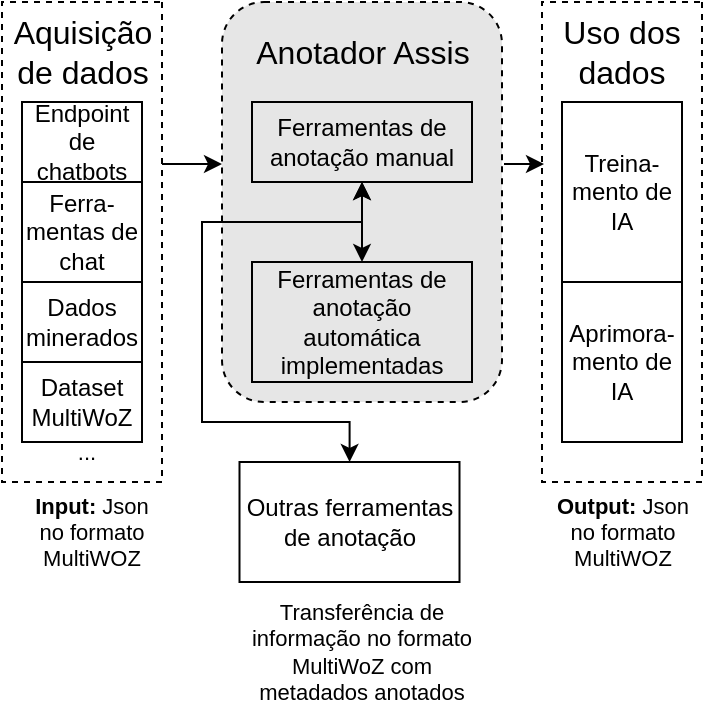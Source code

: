 <mxfile version="20.7.2" type="github">
  <diagram id="oAJdKiYyYe6bpVS6prKH" name="Page-1">
    <mxGraphModel dx="1434" dy="710" grid="1" gridSize="10" guides="1" tooltips="1" connect="1" arrows="1" fold="1" page="1" pageScale="1" pageWidth="850" pageHeight="1100" math="0" shadow="0">
      <root>
        <mxCell id="0" />
        <mxCell id="1" parent="0" />
        <mxCell id="uoHW2_MDEuEodbXvVXq1-7" value="" style="rounded=1;whiteSpace=wrap;html=1;dashed=1;fillColor=#E6E6E6;" parent="1" vertex="1">
          <mxGeometry x="440" y="80" width="140" height="200" as="geometry" />
        </mxCell>
        <mxCell id="uoHW2_MDEuEodbXvVXq1-6" value="" style="rounded=1;whiteSpace=wrap;html=1;dashed=1;rotation=0;direction=south;arcSize=0;fillColor=none;" parent="1" vertex="1">
          <mxGeometry x="330" y="80" width="80" height="240" as="geometry" />
        </mxCell>
        <mxCell id="uoHW2_MDEuEodbXvVXq1-1" value="Ferra-mentas de chat" style="rounded=0;whiteSpace=wrap;html=1;" parent="1" vertex="1">
          <mxGeometry x="340" y="170" width="60" height="50" as="geometry" />
        </mxCell>
        <mxCell id="uoHW2_MDEuEodbXvVXq1-2" value="Dados minerados" style="rounded=0;whiteSpace=wrap;html=1;" parent="1" vertex="1">
          <mxGeometry x="340" y="220" width="60" height="40" as="geometry" />
        </mxCell>
        <mxCell id="uoHW2_MDEuEodbXvVXq1-3" value="Endpoint de chatbots" style="rounded=0;whiteSpace=wrap;html=1;" parent="1" vertex="1">
          <mxGeometry x="340" y="130" width="60" height="40" as="geometry" />
        </mxCell>
        <mxCell id="uoHW2_MDEuEodbXvVXq1-4" value="&lt;div&gt;Dataset MultiWoZ&lt;br&gt;&lt;/div&gt;" style="rounded=0;whiteSpace=wrap;html=1;" parent="1" vertex="1">
          <mxGeometry x="340" y="260" width="60" height="40" as="geometry" />
        </mxCell>
        <mxCell id="uoHW2_MDEuEodbXvVXq1-10" value="Aquisição de dados" style="text;html=1;strokeColor=none;fillColor=none;align=center;verticalAlign=middle;whiteSpace=wrap;rounded=0;dashed=1;fontSize=16;" parent="1" vertex="1">
          <mxGeometry x="333.75" y="90" width="72.5" height="30" as="geometry" />
        </mxCell>
        <mxCell id="uoHW2_MDEuEodbXvVXq1-12" value="Anotador Assis" style="text;html=1;strokeColor=none;fillColor=none;align=center;verticalAlign=middle;whiteSpace=wrap;rounded=0;dashed=1;fontSize=16;" parent="1" vertex="1">
          <mxGeometry x="448.75" y="90" width="122.5" height="30" as="geometry" />
        </mxCell>
        <mxCell id="uoHW2_MDEuEodbXvVXq1-14" value="Ferramentas de anotação automática implementadas" style="rounded=0;whiteSpace=wrap;html=1;fillColor=none;" parent="1" vertex="1">
          <mxGeometry x="455" y="210" width="110" height="60" as="geometry" />
        </mxCell>
        <mxCell id="uoHW2_MDEuEodbXvVXq1-18" value="&lt;b&gt;Input:&lt;/b&gt; Json no formato MultiWOZ" style="text;html=1;strokeColor=none;fillColor=none;align=center;verticalAlign=middle;whiteSpace=wrap;rounded=0;dashed=1;fontSize=11;" parent="1" vertex="1">
          <mxGeometry x="345" y="330" width="60" height="30" as="geometry" />
        </mxCell>
        <mxCell id="uoHW2_MDEuEodbXvVXq1-21" value="Transferência de informação no formato MultiWoZ com metadados anotados" style="text;html=1;strokeColor=none;fillColor=none;align=center;verticalAlign=middle;whiteSpace=wrap;rounded=0;dashed=1;fontSize=11;" parent="1" vertex="1">
          <mxGeometry x="451.88" y="390" width="116.25" height="30" as="geometry" />
        </mxCell>
        <mxCell id="dfSitunsThZcjfo4dWiY-4" value="" style="rounded=1;whiteSpace=wrap;html=1;dashed=1;rotation=0;direction=south;arcSize=0;fillColor=none;" vertex="1" parent="1">
          <mxGeometry x="600" y="80" width="80" height="240" as="geometry" />
        </mxCell>
        <mxCell id="dfSitunsThZcjfo4dWiY-7" value="&lt;div&gt;Uso dos &lt;br&gt;&lt;/div&gt;&lt;div&gt;dados&lt;br&gt;&lt;/div&gt;" style="text;html=1;strokeColor=none;fillColor=none;align=center;verticalAlign=middle;whiteSpace=wrap;rounded=0;dashed=1;fontSize=16;" vertex="1" parent="1">
          <mxGeometry x="605" y="85" width="70" height="40" as="geometry" />
        </mxCell>
        <mxCell id="dfSitunsThZcjfo4dWiY-13" value="Treina-mento de IA" style="rounded=0;whiteSpace=wrap;html=1;" vertex="1" parent="1">
          <mxGeometry x="610" y="130" width="60" height="90" as="geometry" />
        </mxCell>
        <mxCell id="dfSitunsThZcjfo4dWiY-14" value="&lt;b&gt;Output:&lt;/b&gt; Json no formato MultiWOZ" style="text;html=1;strokeColor=none;fillColor=none;align=center;verticalAlign=middle;whiteSpace=wrap;rounded=0;dashed=1;fontSize=11;" vertex="1" parent="1">
          <mxGeometry x="602.5" y="330" width="75" height="30" as="geometry" />
        </mxCell>
        <mxCell id="dfSitunsThZcjfo4dWiY-21" value="" style="edgeStyle=orthogonalEdgeStyle;rounded=0;orthogonalLoop=1;jettySize=auto;html=1;startArrow=classic;startFill=1;" edge="1" parent="1" source="dfSitunsThZcjfo4dWiY-19" target="uoHW2_MDEuEodbXvVXq1-14">
          <mxGeometry relative="1" as="geometry" />
        </mxCell>
        <mxCell id="dfSitunsThZcjfo4dWiY-19" value="Ferramentas de anotação manual" style="rounded=0;whiteSpace=wrap;html=1;fillColor=none;" vertex="1" parent="1">
          <mxGeometry x="455" y="130" width="110" height="40" as="geometry" />
        </mxCell>
        <mxCell id="dfSitunsThZcjfo4dWiY-20" value="..." style="text;html=1;strokeColor=none;fillColor=none;align=center;verticalAlign=middle;whiteSpace=wrap;rounded=0;dashed=1;fontSize=11;" vertex="1" parent="1">
          <mxGeometry x="345" y="290" width="55" height="30" as="geometry" />
        </mxCell>
        <mxCell id="dfSitunsThZcjfo4dWiY-28" value="" style="edgeStyle=orthogonalEdgeStyle;rounded=0;orthogonalLoop=1;jettySize=auto;html=1;startArrow=classic;startFill=1;entryX=0.5;entryY=1;entryDx=0;entryDy=0;" edge="1" parent="1" source="dfSitunsThZcjfo4dWiY-23" target="dfSitunsThZcjfo4dWiY-19">
          <mxGeometry relative="1" as="geometry">
            <Array as="points">
              <mxPoint x="504" y="290" />
              <mxPoint x="430" y="290" />
              <mxPoint x="430" y="190" />
              <mxPoint x="510" y="190" />
            </Array>
          </mxGeometry>
        </mxCell>
        <mxCell id="dfSitunsThZcjfo4dWiY-23" value="Outras ferramentas de anotação " style="rounded=0;whiteSpace=wrap;html=1;fillColor=none;" vertex="1" parent="1">
          <mxGeometry x="448.75" y="310" width="110" height="60" as="geometry" />
        </mxCell>
        <mxCell id="dfSitunsThZcjfo4dWiY-35" value="" style="endArrow=classic;html=1;rounded=0;jumpSize=7;" edge="1" parent="1">
          <mxGeometry width="50" height="50" relative="1" as="geometry">
            <mxPoint x="410" y="161" as="sourcePoint" />
            <mxPoint x="440" y="161" as="targetPoint" />
          </mxGeometry>
        </mxCell>
        <mxCell id="dfSitunsThZcjfo4dWiY-37" value="" style="endArrow=classic;html=1;rounded=0;jumpSize=7;" edge="1" parent="1">
          <mxGeometry width="50" height="50" relative="1" as="geometry">
            <mxPoint x="581" y="161" as="sourcePoint" />
            <mxPoint x="601" y="161" as="targetPoint" />
          </mxGeometry>
        </mxCell>
        <mxCell id="dfSitunsThZcjfo4dWiY-39" value="Aprimora-&lt;br&gt;mento de&lt;br&gt;IA" style="rounded=0;whiteSpace=wrap;html=1;" vertex="1" parent="1">
          <mxGeometry x="610" y="220" width="60" height="80" as="geometry" />
        </mxCell>
      </root>
    </mxGraphModel>
  </diagram>
</mxfile>
